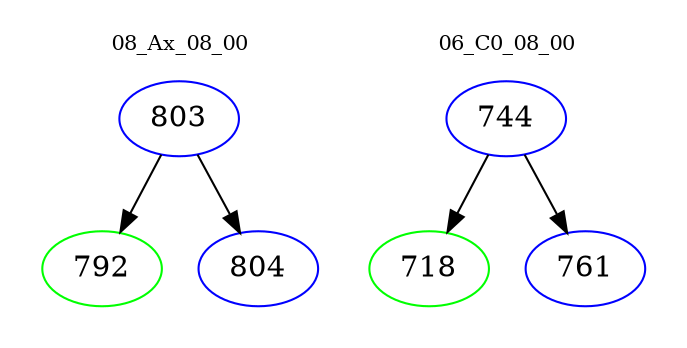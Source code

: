 digraph{
subgraph cluster_0 {
color = white
label = "08_Ax_08_00";
fontsize=10;
T0_803 [label="803", color="blue"]
T0_803 -> T0_792 [color="black"]
T0_792 [label="792", color="green"]
T0_803 -> T0_804 [color="black"]
T0_804 [label="804", color="blue"]
}
subgraph cluster_1 {
color = white
label = "06_C0_08_00";
fontsize=10;
T1_744 [label="744", color="blue"]
T1_744 -> T1_718 [color="black"]
T1_718 [label="718", color="green"]
T1_744 -> T1_761 [color="black"]
T1_761 [label="761", color="blue"]
}
}

